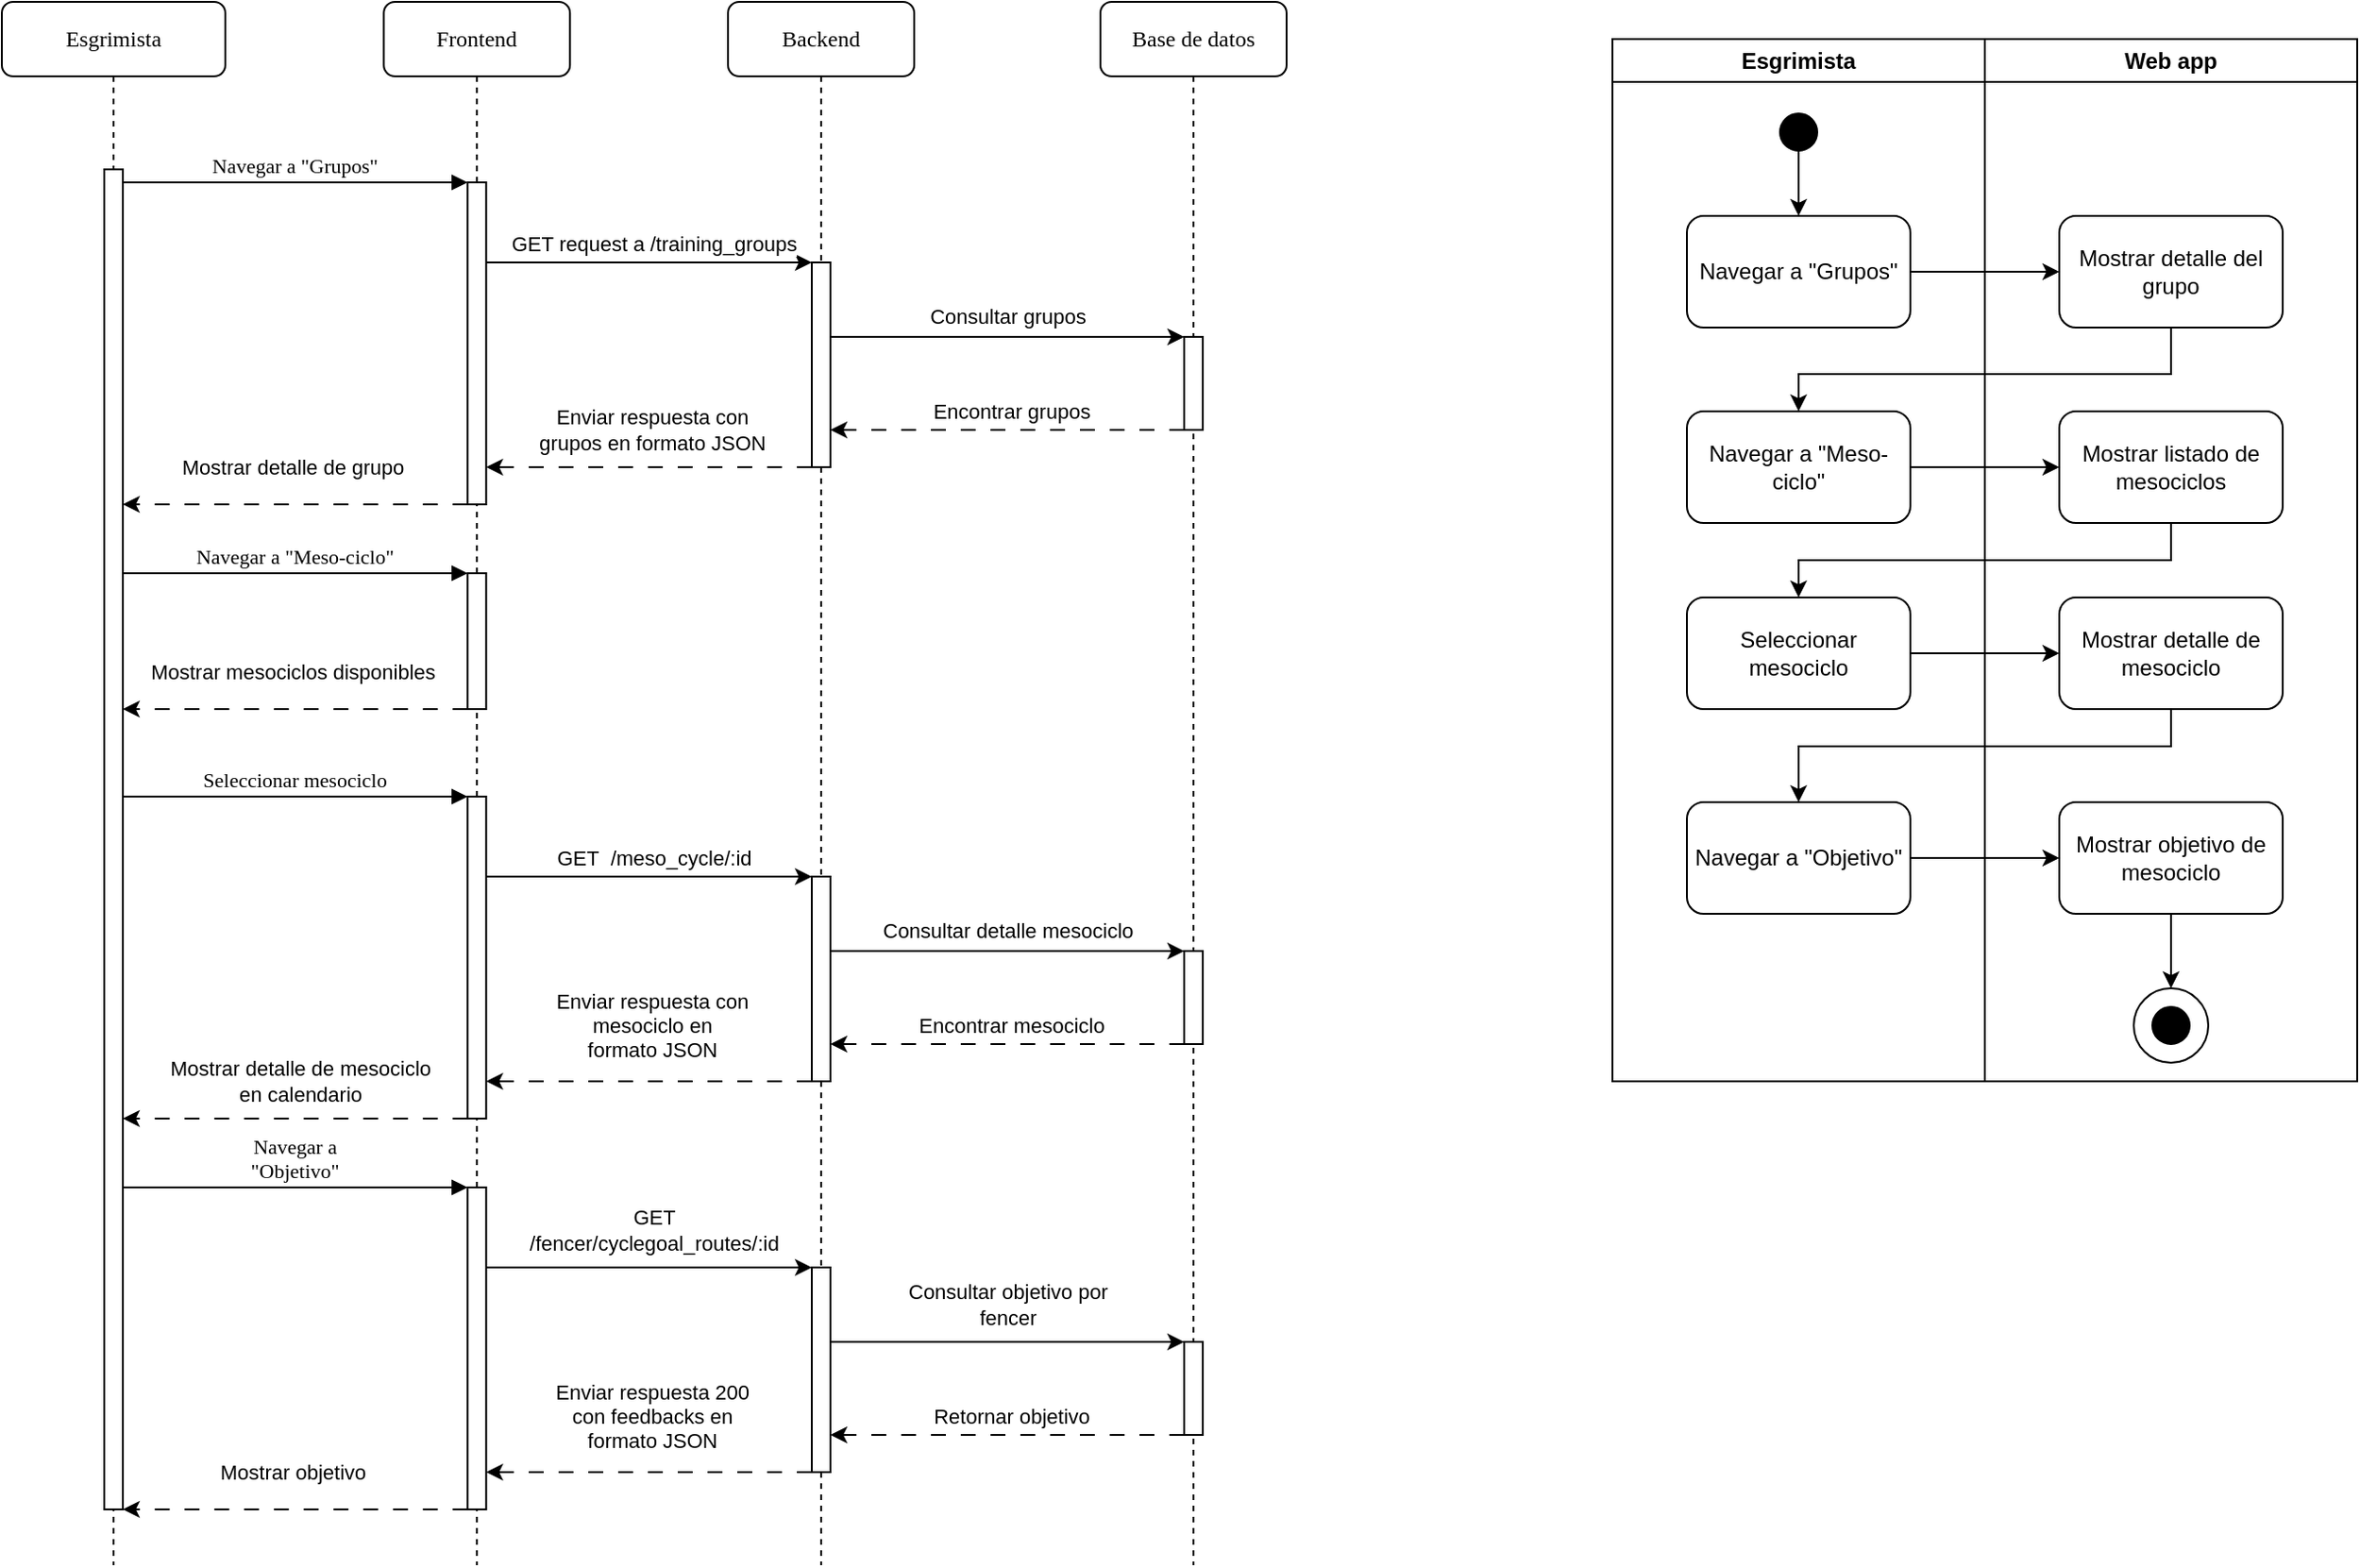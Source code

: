 <mxfile version="21.6.6" type="device">
  <diagram id="Gi5_93j05Tq5kSE1P_lF" name="Page-2">
    <mxGraphModel dx="1687" dy="920" grid="1" gridSize="10" guides="1" tooltips="1" connect="1" arrows="1" fold="1" page="1" pageScale="1" pageWidth="850" pageHeight="1100" math="0" shadow="0">
      <root>
        <mxCell id="0" />
        <mxCell id="1" parent="0" />
        <mxCell id="ZZxpTI72Ch4nWyN-9ozh-1" value="Backend" style="shape=umlLifeline;perimeter=lifelinePerimeter;whiteSpace=wrap;html=1;container=0;collapsible=0;recursiveResize=0;outlineConnect=0;rounded=1;shadow=0;comic=0;labelBackgroundColor=none;strokeWidth=1;fontFamily=Verdana;fontSize=12;align=center;" parent="1" vertex="1">
          <mxGeometry x="620" y="90" width="100" height="840" as="geometry" />
        </mxCell>
        <mxCell id="ZZxpTI72Ch4nWyN-9ozh-6" value="Base de datos" style="shape=umlLifeline;perimeter=lifelinePerimeter;whiteSpace=wrap;html=1;container=0;collapsible=0;recursiveResize=0;outlineConnect=0;rounded=1;shadow=0;comic=0;labelBackgroundColor=none;strokeWidth=1;fontFamily=Verdana;fontSize=12;align=center;" parent="1" vertex="1">
          <mxGeometry x="820" y="90" width="100" height="840" as="geometry" />
        </mxCell>
        <mxCell id="ZZxpTI72Ch4nWyN-9ozh-11" value="Esgrimista" style="shape=umlLifeline;perimeter=lifelinePerimeter;whiteSpace=wrap;html=1;container=0;collapsible=0;recursiveResize=0;outlineConnect=0;rounded=1;shadow=0;comic=0;labelBackgroundColor=none;strokeWidth=1;fontFamily=Verdana;fontSize=12;align=center;" parent="1" vertex="1">
          <mxGeometry x="230" y="90" width="120" height="840" as="geometry" />
        </mxCell>
        <mxCell id="ZZxpTI72Ch4nWyN-9ozh-21" value="Frontend" style="shape=umlLifeline;perimeter=lifelinePerimeter;whiteSpace=wrap;html=1;container=0;collapsible=0;recursiveResize=0;outlineConnect=0;rounded=1;shadow=0;comic=0;labelBackgroundColor=none;strokeWidth=1;fontFamily=Verdana;fontSize=12;align=center;" parent="1" vertex="1">
          <mxGeometry x="435.13" y="90" width="100" height="840" as="geometry" />
        </mxCell>
        <mxCell id="ZZxpTI72Ch4nWyN-9ozh-12" value="" style="html=1;points=[];perimeter=orthogonalPerimeter;rounded=0;shadow=0;comic=0;labelBackgroundColor=none;strokeWidth=1;fontFamily=Verdana;fontSize=12;align=center;" parent="1" vertex="1">
          <mxGeometry x="285" y="180" width="10" height="720" as="geometry" />
        </mxCell>
        <mxCell id="mXo3GQkAn6UmXGM8vVlt-14" style="edgeStyle=orthogonalEdgeStyle;rounded=0;orthogonalLoop=1;jettySize=auto;html=1;" parent="1" source="UpYW0VXzlztQtEfswIcR-47" target="UpYW0VXzlztQtEfswIcR-48" edge="1">
          <mxGeometry relative="1" as="geometry">
            <Array as="points">
              <mxPoint x="770" y="270" />
              <mxPoint x="770" y="270" />
            </Array>
          </mxGeometry>
        </mxCell>
        <mxCell id="mXo3GQkAn6UmXGM8vVlt-15" value="Consultar grupos" style="edgeLabel;html=1;align=center;verticalAlign=middle;resizable=0;points=[];" parent="mXo3GQkAn6UmXGM8vVlt-14" vertex="1" connectable="0">
          <mxGeometry x="-0.063" relative="1" as="geometry">
            <mxPoint x="6" y="-11" as="offset" />
          </mxGeometry>
        </mxCell>
        <mxCell id="mXo3GQkAn6UmXGM8vVlt-18" style="edgeStyle=orthogonalEdgeStyle;rounded=0;orthogonalLoop=1;jettySize=auto;html=1;dashed=1;dashPattern=8 8;" parent="1" source="UpYW0VXzlztQtEfswIcR-47" target="UpYW0VXzlztQtEfswIcR-55" edge="1">
          <mxGeometry relative="1" as="geometry">
            <Array as="points">
              <mxPoint x="610" y="340" />
              <mxPoint x="610" y="340" />
            </Array>
          </mxGeometry>
        </mxCell>
        <mxCell id="mXo3GQkAn6UmXGM8vVlt-19" value="Enviar respuesta con &lt;br&gt;grupos en formato JSON" style="edgeLabel;html=1;align=center;verticalAlign=middle;resizable=0;points=[];" parent="mXo3GQkAn6UmXGM8vVlt-18" vertex="1" connectable="0">
          <mxGeometry x="-0.018" y="1" relative="1" as="geometry">
            <mxPoint y="-21" as="offset" />
          </mxGeometry>
        </mxCell>
        <mxCell id="UpYW0VXzlztQtEfswIcR-47" value="" style="html=1;points=[];perimeter=orthogonalPerimeter;rounded=0;shadow=0;comic=0;labelBackgroundColor=none;strokeWidth=1;fontFamily=Verdana;fontSize=12;align=center;" parent="1" vertex="1">
          <mxGeometry x="665" y="230" width="10" height="110" as="geometry" />
        </mxCell>
        <mxCell id="mXo3GQkAn6UmXGM8vVlt-16" style="edgeStyle=orthogonalEdgeStyle;rounded=0;orthogonalLoop=1;jettySize=auto;html=1;dashed=1;dashPattern=8 8;" parent="1" source="UpYW0VXzlztQtEfswIcR-48" target="UpYW0VXzlztQtEfswIcR-47" edge="1">
          <mxGeometry relative="1" as="geometry">
            <Array as="points">
              <mxPoint x="820" y="320" />
              <mxPoint x="820" y="320" />
            </Array>
          </mxGeometry>
        </mxCell>
        <mxCell id="mXo3GQkAn6UmXGM8vVlt-17" value="Encontrar grupos" style="edgeLabel;html=1;align=center;verticalAlign=middle;resizable=0;points=[];" parent="mXo3GQkAn6UmXGM8vVlt-16" vertex="1" connectable="0">
          <mxGeometry x="-0.021" y="3" relative="1" as="geometry">
            <mxPoint y="-13" as="offset" />
          </mxGeometry>
        </mxCell>
        <mxCell id="UpYW0VXzlztQtEfswIcR-48" value="" style="html=1;points=[];perimeter=orthogonalPerimeter;rounded=0;shadow=0;comic=0;labelBackgroundColor=none;strokeWidth=1;fontFamily=Verdana;fontSize=12;align=center;" parent="1" vertex="1">
          <mxGeometry x="865" y="270" width="10" height="50" as="geometry" />
        </mxCell>
        <mxCell id="UpYW0VXzlztQtEfswIcR-49" value="Navegar a &quot;Grupos&quot;" style="html=1;verticalAlign=bottom;endArrow=block;entryX=0;entryY=0;labelBackgroundColor=none;fontFamily=Verdana;fontSize=11;edgeStyle=elbowEdgeStyle;elbow=vertical;" parent="1" target="UpYW0VXzlztQtEfswIcR-55" edge="1">
          <mxGeometry x="-0.006" relative="1" as="geometry">
            <mxPoint x="295" y="187" as="sourcePoint" />
            <mxPoint as="offset" />
          </mxGeometry>
        </mxCell>
        <mxCell id="mXo3GQkAn6UmXGM8vVlt-9" style="edgeStyle=orthogonalEdgeStyle;rounded=0;orthogonalLoop=1;jettySize=auto;html=1;" parent="1" source="UpYW0VXzlztQtEfswIcR-55" target="UpYW0VXzlztQtEfswIcR-47" edge="1">
          <mxGeometry relative="1" as="geometry">
            <Array as="points">
              <mxPoint x="580" y="230" />
              <mxPoint x="580" y="230" />
            </Array>
          </mxGeometry>
        </mxCell>
        <mxCell id="mXo3GQkAn6UmXGM8vVlt-12" value="GET request a /training_groups" style="edgeLabel;html=1;align=center;verticalAlign=middle;resizable=0;points=[];" parent="mXo3GQkAn6UmXGM8vVlt-9" vertex="1" connectable="0">
          <mxGeometry x="0.131" y="1" relative="1" as="geometry">
            <mxPoint x="-9" y="-9" as="offset" />
          </mxGeometry>
        </mxCell>
        <mxCell id="mXo3GQkAn6UmXGM8vVlt-20" style="edgeStyle=orthogonalEdgeStyle;rounded=0;orthogonalLoop=1;jettySize=auto;html=1;dashed=1;dashPattern=8 8;" parent="1" source="UpYW0VXzlztQtEfswIcR-55" target="ZZxpTI72Ch4nWyN-9ozh-12" edge="1">
          <mxGeometry relative="1" as="geometry">
            <Array as="points">
              <mxPoint x="400" y="360" />
              <mxPoint x="400" y="360" />
            </Array>
          </mxGeometry>
        </mxCell>
        <mxCell id="mXo3GQkAn6UmXGM8vVlt-21" value="Mostrar detalle de grupo" style="edgeLabel;html=1;align=center;verticalAlign=middle;resizable=0;points=[];" parent="mXo3GQkAn6UmXGM8vVlt-20" vertex="1" connectable="0">
          <mxGeometry x="0.226" y="3" relative="1" as="geometry">
            <mxPoint x="19" y="-23" as="offset" />
          </mxGeometry>
        </mxCell>
        <mxCell id="UpYW0VXzlztQtEfswIcR-55" value="" style="html=1;points=[];perimeter=orthogonalPerimeter;rounded=0;shadow=0;comic=0;labelBackgroundColor=none;strokeWidth=1;fontFamily=Verdana;fontSize=12;align=center;" parent="1" vertex="1">
          <mxGeometry x="480.13" y="187" width="10" height="173" as="geometry" />
        </mxCell>
        <mxCell id="18j1XGoCvIrTiXG_NGVG-25" value="Navegar a &quot;Meso-ciclo&quot;" style="html=1;verticalAlign=bottom;endArrow=block;entryX=0;entryY=0;labelBackgroundColor=none;fontFamily=Verdana;fontSize=11;edgeStyle=elbowEdgeStyle;elbow=vertical;" parent="1" target="18j1XGoCvIrTiXG_NGVG-30" edge="1">
          <mxGeometry x="-0.006" relative="1" as="geometry">
            <mxPoint x="295" y="397" as="sourcePoint" />
            <mxPoint as="offset" />
          </mxGeometry>
        </mxCell>
        <mxCell id="18j1XGoCvIrTiXG_NGVG-28" style="edgeStyle=orthogonalEdgeStyle;rounded=0;orthogonalLoop=1;jettySize=auto;html=1;dashed=1;dashPattern=8 8;" parent="1" source="18j1XGoCvIrTiXG_NGVG-30" edge="1">
          <mxGeometry relative="1" as="geometry">
            <Array as="points">
              <mxPoint x="420" y="470" />
              <mxPoint x="420" y="470" />
            </Array>
            <mxPoint x="295" y="470" as="targetPoint" />
          </mxGeometry>
        </mxCell>
        <mxCell id="18j1XGoCvIrTiXG_NGVG-29" value="Mostrar mesociclos disponibles" style="edgeLabel;html=1;align=center;verticalAlign=middle;resizable=0;points=[];" parent="18j1XGoCvIrTiXG_NGVG-28" vertex="1" connectable="0">
          <mxGeometry x="0.226" y="3" relative="1" as="geometry">
            <mxPoint x="19" y="-23" as="offset" />
          </mxGeometry>
        </mxCell>
        <mxCell id="18j1XGoCvIrTiXG_NGVG-30" value="" style="html=1;points=[];perimeter=orthogonalPerimeter;rounded=0;shadow=0;comic=0;labelBackgroundColor=none;strokeWidth=1;fontFamily=Verdana;fontSize=12;align=center;" parent="1" vertex="1">
          <mxGeometry x="480.13" y="397" width="10" height="73" as="geometry" />
        </mxCell>
        <mxCell id="18j1XGoCvIrTiXG_NGVG-32" style="edgeStyle=orthogonalEdgeStyle;rounded=0;orthogonalLoop=1;jettySize=auto;html=1;" parent="1" source="18j1XGoCvIrTiXG_NGVG-36" target="18j1XGoCvIrTiXG_NGVG-39" edge="1">
          <mxGeometry relative="1" as="geometry">
            <Array as="points">
              <mxPoint x="770" y="600" />
              <mxPoint x="770" y="600" />
            </Array>
          </mxGeometry>
        </mxCell>
        <mxCell id="18j1XGoCvIrTiXG_NGVG-33" value="Consultar detalle mesociclo" style="edgeLabel;html=1;align=center;verticalAlign=middle;resizable=0;points=[];" parent="18j1XGoCvIrTiXG_NGVG-32" vertex="1" connectable="0">
          <mxGeometry x="-0.063" relative="1" as="geometry">
            <mxPoint x="6" y="-11" as="offset" />
          </mxGeometry>
        </mxCell>
        <mxCell id="18j1XGoCvIrTiXG_NGVG-34" style="edgeStyle=orthogonalEdgeStyle;rounded=0;orthogonalLoop=1;jettySize=auto;html=1;dashed=1;dashPattern=8 8;" parent="1" source="18j1XGoCvIrTiXG_NGVG-36" target="18j1XGoCvIrTiXG_NGVG-45" edge="1">
          <mxGeometry relative="1" as="geometry">
            <Array as="points">
              <mxPoint x="610" y="670" />
              <mxPoint x="610" y="670" />
            </Array>
          </mxGeometry>
        </mxCell>
        <mxCell id="18j1XGoCvIrTiXG_NGVG-35" value="Enviar respuesta con&lt;br style=&quot;border-color: var(--border-color);&quot;&gt;mesociclo en&lt;br style=&quot;border-color: var(--border-color);&quot;&gt;formato JSON" style="edgeLabel;html=1;align=center;verticalAlign=middle;resizable=0;points=[];" parent="18j1XGoCvIrTiXG_NGVG-34" vertex="1" connectable="0">
          <mxGeometry x="-0.018" y="1" relative="1" as="geometry">
            <mxPoint y="-31" as="offset" />
          </mxGeometry>
        </mxCell>
        <mxCell id="18j1XGoCvIrTiXG_NGVG-36" value="" style="html=1;points=[];perimeter=orthogonalPerimeter;rounded=0;shadow=0;comic=0;labelBackgroundColor=none;strokeWidth=1;fontFamily=Verdana;fontSize=12;align=center;" parent="1" vertex="1">
          <mxGeometry x="665" y="560" width="10" height="110" as="geometry" />
        </mxCell>
        <mxCell id="18j1XGoCvIrTiXG_NGVG-37" style="edgeStyle=orthogonalEdgeStyle;rounded=0;orthogonalLoop=1;jettySize=auto;html=1;dashed=1;dashPattern=8 8;" parent="1" source="18j1XGoCvIrTiXG_NGVG-39" target="18j1XGoCvIrTiXG_NGVG-36" edge="1">
          <mxGeometry relative="1" as="geometry">
            <Array as="points">
              <mxPoint x="820" y="650" />
              <mxPoint x="820" y="650" />
            </Array>
          </mxGeometry>
        </mxCell>
        <mxCell id="18j1XGoCvIrTiXG_NGVG-38" value="Encontrar mesociclo" style="edgeLabel;html=1;align=center;verticalAlign=middle;resizable=0;points=[];" parent="18j1XGoCvIrTiXG_NGVG-37" vertex="1" connectable="0">
          <mxGeometry x="-0.021" y="3" relative="1" as="geometry">
            <mxPoint y="-13" as="offset" />
          </mxGeometry>
        </mxCell>
        <mxCell id="18j1XGoCvIrTiXG_NGVG-39" value="" style="html=1;points=[];perimeter=orthogonalPerimeter;rounded=0;shadow=0;comic=0;labelBackgroundColor=none;strokeWidth=1;fontFamily=Verdana;fontSize=12;align=center;" parent="1" vertex="1">
          <mxGeometry x="865" y="600" width="10" height="50" as="geometry" />
        </mxCell>
        <mxCell id="18j1XGoCvIrTiXG_NGVG-40" value="Seleccionar mesociclo" style="html=1;verticalAlign=bottom;endArrow=block;entryX=0;entryY=0;labelBackgroundColor=none;fontFamily=Verdana;fontSize=11;edgeStyle=elbowEdgeStyle;elbow=vertical;" parent="1" target="18j1XGoCvIrTiXG_NGVG-45" edge="1">
          <mxGeometry x="-0.006" relative="1" as="geometry">
            <mxPoint x="295" y="517" as="sourcePoint" />
            <mxPoint as="offset" />
          </mxGeometry>
        </mxCell>
        <mxCell id="18j1XGoCvIrTiXG_NGVG-41" style="edgeStyle=orthogonalEdgeStyle;rounded=0;orthogonalLoop=1;jettySize=auto;html=1;" parent="1" source="18j1XGoCvIrTiXG_NGVG-45" target="18j1XGoCvIrTiXG_NGVG-36" edge="1">
          <mxGeometry relative="1" as="geometry">
            <Array as="points">
              <mxPoint x="580" y="560" />
              <mxPoint x="580" y="560" />
            </Array>
          </mxGeometry>
        </mxCell>
        <mxCell id="18j1XGoCvIrTiXG_NGVG-42" value="GET&amp;nbsp; /meso_cycle/:id" style="edgeLabel;html=1;align=center;verticalAlign=middle;resizable=0;points=[];" parent="18j1XGoCvIrTiXG_NGVG-41" vertex="1" connectable="0">
          <mxGeometry x="0.131" y="1" relative="1" as="geometry">
            <mxPoint x="-9" y="-9" as="offset" />
          </mxGeometry>
        </mxCell>
        <mxCell id="18j1XGoCvIrTiXG_NGVG-43" style="edgeStyle=orthogonalEdgeStyle;rounded=0;orthogonalLoop=1;jettySize=auto;html=1;dashed=1;dashPattern=8 8;" parent="1" source="18j1XGoCvIrTiXG_NGVG-45" edge="1">
          <mxGeometry relative="1" as="geometry">
            <Array as="points">
              <mxPoint x="400" y="690" />
              <mxPoint x="400" y="690" />
            </Array>
            <mxPoint x="295" y="690" as="targetPoint" />
          </mxGeometry>
        </mxCell>
        <mxCell id="18j1XGoCvIrTiXG_NGVG-44" value="Mostrar detalle de mesociclo&lt;br&gt;en calendario" style="edgeLabel;html=1;align=center;verticalAlign=middle;resizable=0;points=[];" parent="18j1XGoCvIrTiXG_NGVG-43" vertex="1" connectable="0">
          <mxGeometry x="0.226" y="3" relative="1" as="geometry">
            <mxPoint x="23" y="-23" as="offset" />
          </mxGeometry>
        </mxCell>
        <mxCell id="18j1XGoCvIrTiXG_NGVG-45" value="" style="html=1;points=[];perimeter=orthogonalPerimeter;rounded=0;shadow=0;comic=0;labelBackgroundColor=none;strokeWidth=1;fontFamily=Verdana;fontSize=12;align=center;" parent="1" vertex="1">
          <mxGeometry x="480.13" y="517" width="10" height="173" as="geometry" />
        </mxCell>
        <mxCell id="18j1XGoCvIrTiXG_NGVG-48" style="edgeStyle=orthogonalEdgeStyle;rounded=0;orthogonalLoop=1;jettySize=auto;html=1;" parent="1" source="18j1XGoCvIrTiXG_NGVG-52" target="18j1XGoCvIrTiXG_NGVG-55" edge="1">
          <mxGeometry relative="1" as="geometry">
            <Array as="points">
              <mxPoint x="770" y="810" />
              <mxPoint x="770" y="810" />
            </Array>
          </mxGeometry>
        </mxCell>
        <mxCell id="18j1XGoCvIrTiXG_NGVG-49" value="Consultar objetivo por&lt;br&gt;fencer" style="edgeLabel;html=1;align=center;verticalAlign=middle;resizable=0;points=[];" parent="18j1XGoCvIrTiXG_NGVG-48" vertex="1" connectable="0">
          <mxGeometry x="-0.063" relative="1" as="geometry">
            <mxPoint x="6" y="-20" as="offset" />
          </mxGeometry>
        </mxCell>
        <mxCell id="18j1XGoCvIrTiXG_NGVG-50" style="edgeStyle=orthogonalEdgeStyle;rounded=0;orthogonalLoop=1;jettySize=auto;html=1;dashed=1;dashPattern=8 8;" parent="1" source="18j1XGoCvIrTiXG_NGVG-52" target="18j1XGoCvIrTiXG_NGVG-61" edge="1">
          <mxGeometry relative="1" as="geometry">
            <Array as="points">
              <mxPoint x="610" y="880" />
              <mxPoint x="610" y="880" />
            </Array>
          </mxGeometry>
        </mxCell>
        <mxCell id="18j1XGoCvIrTiXG_NGVG-51" value="Enviar respuesta 200 &lt;br&gt;con feedbacks en&lt;br style=&quot;border-color: var(--border-color);&quot;&gt;formato JSON" style="edgeLabel;html=1;align=center;verticalAlign=middle;resizable=0;points=[];" parent="18j1XGoCvIrTiXG_NGVG-50" vertex="1" connectable="0">
          <mxGeometry x="-0.018" y="1" relative="1" as="geometry">
            <mxPoint y="-31" as="offset" />
          </mxGeometry>
        </mxCell>
        <mxCell id="18j1XGoCvIrTiXG_NGVG-52" value="" style="html=1;points=[];perimeter=orthogonalPerimeter;rounded=0;shadow=0;comic=0;labelBackgroundColor=none;strokeWidth=1;fontFamily=Verdana;fontSize=12;align=center;" parent="1" vertex="1">
          <mxGeometry x="665" y="770" width="10" height="110" as="geometry" />
        </mxCell>
        <mxCell id="18j1XGoCvIrTiXG_NGVG-53" style="edgeStyle=orthogonalEdgeStyle;rounded=0;orthogonalLoop=1;jettySize=auto;html=1;dashed=1;dashPattern=8 8;" parent="1" source="18j1XGoCvIrTiXG_NGVG-55" target="18j1XGoCvIrTiXG_NGVG-52" edge="1">
          <mxGeometry relative="1" as="geometry">
            <Array as="points">
              <mxPoint x="820" y="860" />
              <mxPoint x="820" y="860" />
            </Array>
          </mxGeometry>
        </mxCell>
        <mxCell id="18j1XGoCvIrTiXG_NGVG-54" value="Retornar objetivo" style="edgeLabel;html=1;align=center;verticalAlign=middle;resizable=0;points=[];" parent="18j1XGoCvIrTiXG_NGVG-53" vertex="1" connectable="0">
          <mxGeometry x="-0.021" y="3" relative="1" as="geometry">
            <mxPoint y="-13" as="offset" />
          </mxGeometry>
        </mxCell>
        <mxCell id="18j1XGoCvIrTiXG_NGVG-55" value="" style="html=1;points=[];perimeter=orthogonalPerimeter;rounded=0;shadow=0;comic=0;labelBackgroundColor=none;strokeWidth=1;fontFamily=Verdana;fontSize=12;align=center;" parent="1" vertex="1">
          <mxGeometry x="865" y="810" width="10" height="50" as="geometry" />
        </mxCell>
        <mxCell id="18j1XGoCvIrTiXG_NGVG-56" value="Navegar a &lt;br&gt;&quot;Objetivo&quot;" style="html=1;verticalAlign=bottom;endArrow=block;entryX=0;entryY=0;labelBackgroundColor=none;fontFamily=Verdana;fontSize=11;edgeStyle=elbowEdgeStyle;elbow=vertical;" parent="1" target="18j1XGoCvIrTiXG_NGVG-61" edge="1">
          <mxGeometry x="-0.006" relative="1" as="geometry">
            <mxPoint x="295" y="727" as="sourcePoint" />
            <mxPoint as="offset" />
          </mxGeometry>
        </mxCell>
        <mxCell id="18j1XGoCvIrTiXG_NGVG-57" style="edgeStyle=orthogonalEdgeStyle;rounded=0;orthogonalLoop=1;jettySize=auto;html=1;" parent="1" source="18j1XGoCvIrTiXG_NGVG-61" target="18j1XGoCvIrTiXG_NGVG-52" edge="1">
          <mxGeometry relative="1" as="geometry">
            <Array as="points">
              <mxPoint x="580" y="770" />
              <mxPoint x="580" y="770" />
            </Array>
          </mxGeometry>
        </mxCell>
        <mxCell id="18j1XGoCvIrTiXG_NGVG-58" value="GET &lt;br&gt;/fencer/cyclegoal_routes/:id" style="edgeLabel;html=1;align=center;verticalAlign=middle;resizable=0;points=[];" parent="18j1XGoCvIrTiXG_NGVG-57" vertex="1" connectable="0">
          <mxGeometry x="0.131" y="1" relative="1" as="geometry">
            <mxPoint x="-9" y="-19" as="offset" />
          </mxGeometry>
        </mxCell>
        <mxCell id="18j1XGoCvIrTiXG_NGVG-59" style="edgeStyle=orthogonalEdgeStyle;rounded=0;orthogonalLoop=1;jettySize=auto;html=1;dashed=1;dashPattern=8 8;" parent="1" source="18j1XGoCvIrTiXG_NGVG-61" edge="1">
          <mxGeometry relative="1" as="geometry">
            <Array as="points">
              <mxPoint x="400" y="900" />
              <mxPoint x="400" y="900" />
            </Array>
            <mxPoint x="295" y="899.966" as="targetPoint" />
          </mxGeometry>
        </mxCell>
        <mxCell id="18j1XGoCvIrTiXG_NGVG-60" value="Mostrar objetivo" style="edgeLabel;html=1;align=center;verticalAlign=middle;resizable=0;points=[];" parent="18j1XGoCvIrTiXG_NGVG-59" vertex="1" connectable="0">
          <mxGeometry x="0.226" y="3" relative="1" as="geometry">
            <mxPoint x="19" y="-23" as="offset" />
          </mxGeometry>
        </mxCell>
        <mxCell id="18j1XGoCvIrTiXG_NGVG-61" value="" style="html=1;points=[];perimeter=orthogonalPerimeter;rounded=0;shadow=0;comic=0;labelBackgroundColor=none;strokeWidth=1;fontFamily=Verdana;fontSize=12;align=center;" parent="1" vertex="1">
          <mxGeometry x="480.13" y="727" width="10" height="173" as="geometry" />
        </mxCell>
        <mxCell id="mP02j-pYEKJ3m3NVIEkI-19" value="" style="edgeStyle=orthogonalEdgeStyle;rounded=0;orthogonalLoop=1;jettySize=auto;html=1;" parent="1" source="18j1XGoCvIrTiXG_NGVG-63" target="mP02j-pYEKJ3m3NVIEkI-4" edge="1">
          <mxGeometry relative="1" as="geometry" />
        </mxCell>
        <mxCell id="18j1XGoCvIrTiXG_NGVG-63" value="Navegar a &quot;Grupos&quot;" style="rounded=1;whiteSpace=wrap;html=1;" parent="1" vertex="1">
          <mxGeometry x="1135" y="205" width="120" height="60" as="geometry" />
        </mxCell>
        <mxCell id="mP02j-pYEKJ3m3NVIEkI-22" value="" style="edgeStyle=orthogonalEdgeStyle;rounded=0;orthogonalLoop=1;jettySize=auto;html=1;" parent="1" source="18j1XGoCvIrTiXG_NGVG-65" target="mP02j-pYEKJ3m3NVIEkI-5" edge="1">
          <mxGeometry relative="1" as="geometry" />
        </mxCell>
        <mxCell id="18j1XGoCvIrTiXG_NGVG-65" value="Navegar a &quot;Meso-ciclo&quot;" style="rounded=1;whiteSpace=wrap;html=1;" parent="1" vertex="1">
          <mxGeometry x="1135" y="310" width="120" height="60" as="geometry" />
        </mxCell>
        <mxCell id="18j1XGoCvIrTiXG_NGVG-85" value="" style="ellipse;whiteSpace=wrap;html=1;aspect=fixed;fillColor=#000000;" parent="1" vertex="1">
          <mxGeometry x="1185" y="150" width="20" height="20" as="geometry" />
        </mxCell>
        <mxCell id="coWp2lrXI3cDdnSgMNUa-1" value="" style="edgeStyle=orthogonalEdgeStyle;rounded=0;orthogonalLoop=1;jettySize=auto;html=1;" parent="1" source="18j1XGoCvIrTiXG_NGVG-85" target="18j1XGoCvIrTiXG_NGVG-63" edge="1">
          <mxGeometry relative="1" as="geometry" />
        </mxCell>
        <mxCell id="YPxQ-1SFqhDO1svL0TZU-1" value="" style="edgeStyle=orthogonalEdgeStyle;rounded=0;orthogonalLoop=1;jettySize=auto;html=1;" parent="1" source="aFVQhe2t6QaAhaT18pqC-1" target="mP02j-pYEKJ3m3NVIEkI-7" edge="1">
          <mxGeometry relative="1" as="geometry" />
        </mxCell>
        <mxCell id="aFVQhe2t6QaAhaT18pqC-1" value="Navegar a &quot;Objetivo&quot;" style="rounded=1;whiteSpace=wrap;html=1;" parent="1" vertex="1">
          <mxGeometry x="1135" y="520" width="120" height="60" as="geometry" />
        </mxCell>
        <mxCell id="mP02j-pYEKJ3m3NVIEkI-1" value="Esgrimista" style="swimlane;whiteSpace=wrap;html=1;" parent="1" vertex="1">
          <mxGeometry x="1095" y="110" width="200" height="560" as="geometry" />
        </mxCell>
        <mxCell id="18j1XGoCvIrTiXG_NGVG-67" value="Seleccionar mesociclo" style="rounded=1;whiteSpace=wrap;html=1;" parent="mP02j-pYEKJ3m3NVIEkI-1" vertex="1">
          <mxGeometry x="40" y="300" width="120" height="60" as="geometry" />
        </mxCell>
        <mxCell id="mP02j-pYEKJ3m3NVIEkI-3" value="Web app" style="swimlane;whiteSpace=wrap;html=1;" parent="1" vertex="1">
          <mxGeometry x="1295" y="110" width="200" height="560" as="geometry" />
        </mxCell>
        <mxCell id="mP02j-pYEKJ3m3NVIEkI-4" value="Mostrar detalle del grupo" style="rounded=1;whiteSpace=wrap;html=1;" parent="mP02j-pYEKJ3m3NVIEkI-3" vertex="1">
          <mxGeometry x="40" y="95" width="120" height="60" as="geometry" />
        </mxCell>
        <mxCell id="mP02j-pYEKJ3m3NVIEkI-5" value="Mostrar listado de mesociclos" style="rounded=1;whiteSpace=wrap;html=1;" parent="mP02j-pYEKJ3m3NVIEkI-3" vertex="1">
          <mxGeometry x="40" y="200" width="120" height="60" as="geometry" />
        </mxCell>
        <mxCell id="mP02j-pYEKJ3m3NVIEkI-6" value="Mostrar detalle de mesociclo" style="rounded=1;whiteSpace=wrap;html=1;" parent="mP02j-pYEKJ3m3NVIEkI-3" vertex="1">
          <mxGeometry x="40" y="300" width="120" height="60" as="geometry" />
        </mxCell>
        <mxCell id="85p4emjIVcmIBuKQC4Nl-1" style="edgeStyle=orthogonalEdgeStyle;rounded=0;orthogonalLoop=1;jettySize=auto;html=1;entryX=0.5;entryY=0;entryDx=0;entryDy=0;" parent="mP02j-pYEKJ3m3NVIEkI-3" source="mP02j-pYEKJ3m3NVIEkI-7" target="18j1XGoCvIrTiXG_NGVG-71" edge="1">
          <mxGeometry relative="1" as="geometry" />
        </mxCell>
        <mxCell id="mP02j-pYEKJ3m3NVIEkI-7" value="Mostrar objetivo de mesociclo" style="rounded=1;whiteSpace=wrap;html=1;" parent="mP02j-pYEKJ3m3NVIEkI-3" vertex="1">
          <mxGeometry x="40" y="410" width="120" height="60" as="geometry" />
        </mxCell>
        <mxCell id="coWp2lrXI3cDdnSgMNUa-7" value="" style="group" parent="mP02j-pYEKJ3m3NVIEkI-3" vertex="1" connectable="0">
          <mxGeometry x="80" y="510" width="40" height="40" as="geometry" />
        </mxCell>
        <mxCell id="18j1XGoCvIrTiXG_NGVG-71" value="" style="ellipse;whiteSpace=wrap;html=1;aspect=fixed;" parent="coWp2lrXI3cDdnSgMNUa-7" vertex="1">
          <mxGeometry width="40" height="40" as="geometry" />
        </mxCell>
        <mxCell id="18j1XGoCvIrTiXG_NGVG-72" value="" style="ellipse;whiteSpace=wrap;html=1;aspect=fixed;fillColor=#000000;" parent="coWp2lrXI3cDdnSgMNUa-7" vertex="1">
          <mxGeometry x="10" y="10" width="20" height="20" as="geometry" />
        </mxCell>
        <mxCell id="mP02j-pYEKJ3m3NVIEkI-21" style="edgeStyle=orthogonalEdgeStyle;rounded=0;orthogonalLoop=1;jettySize=auto;html=1;" parent="1" source="mP02j-pYEKJ3m3NVIEkI-4" target="18j1XGoCvIrTiXG_NGVG-65" edge="1">
          <mxGeometry relative="1" as="geometry">
            <Array as="points">
              <mxPoint x="1395" y="290" />
              <mxPoint x="1195" y="290" />
            </Array>
          </mxGeometry>
        </mxCell>
        <mxCell id="mP02j-pYEKJ3m3NVIEkI-23" style="edgeStyle=orthogonalEdgeStyle;rounded=0;orthogonalLoop=1;jettySize=auto;html=1;" parent="1" source="mP02j-pYEKJ3m3NVIEkI-5" target="18j1XGoCvIrTiXG_NGVG-67" edge="1">
          <mxGeometry relative="1" as="geometry">
            <Array as="points">
              <mxPoint x="1395" y="390" />
              <mxPoint x="1195" y="390" />
            </Array>
          </mxGeometry>
        </mxCell>
        <mxCell id="mP02j-pYEKJ3m3NVIEkI-24" value="" style="edgeStyle=orthogonalEdgeStyle;rounded=0;orthogonalLoop=1;jettySize=auto;html=1;" parent="1" source="18j1XGoCvIrTiXG_NGVG-67" target="mP02j-pYEKJ3m3NVIEkI-6" edge="1">
          <mxGeometry relative="1" as="geometry" />
        </mxCell>
        <mxCell id="mP02j-pYEKJ3m3NVIEkI-25" style="edgeStyle=orthogonalEdgeStyle;rounded=0;orthogonalLoop=1;jettySize=auto;html=1;" parent="1" source="mP02j-pYEKJ3m3NVIEkI-6" target="aFVQhe2t6QaAhaT18pqC-1" edge="1">
          <mxGeometry relative="1" as="geometry">
            <Array as="points">
              <mxPoint x="1395" y="490" />
              <mxPoint x="1195" y="490" />
            </Array>
          </mxGeometry>
        </mxCell>
      </root>
    </mxGraphModel>
  </diagram>
</mxfile>
